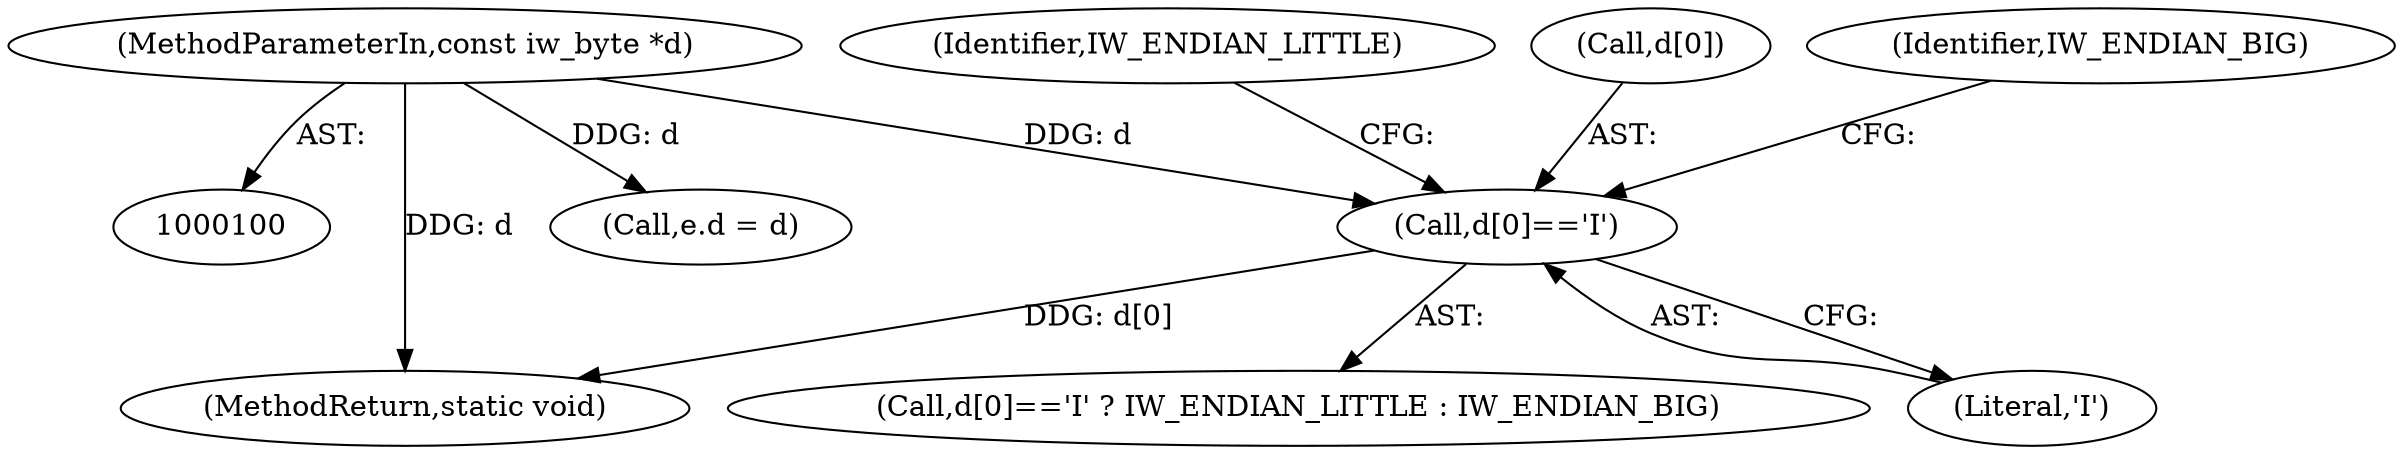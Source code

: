 digraph "0_imageworsener_b45cb1b665a14b0175b9cb1502ef7168e1fe0d5d_1@array" {
"1000132" [label="(Call,d[0]=='I')"];
"1000102" [label="(MethodParameterIn,const iw_byte *d)"];
"1000137" [label="(Identifier,IW_ENDIAN_LITTLE)"];
"1000136" [label="(Literal,'I')"];
"1000131" [label="(Call,d[0]=='I' ? IW_ENDIAN_LITTLE : IW_ENDIAN_BIG)"];
"1000102" [label="(MethodParameterIn,const iw_byte *d)"];
"1000132" [label="(Call,d[0]=='I')"];
"1000154" [label="(MethodReturn,static void)"];
"1000117" [label="(Call,e.d = d)"];
"1000133" [label="(Call,d[0])"];
"1000138" [label="(Identifier,IW_ENDIAN_BIG)"];
"1000132" -> "1000131"  [label="AST: "];
"1000132" -> "1000136"  [label="CFG: "];
"1000133" -> "1000132"  [label="AST: "];
"1000136" -> "1000132"  [label="AST: "];
"1000137" -> "1000132"  [label="CFG: "];
"1000138" -> "1000132"  [label="CFG: "];
"1000132" -> "1000154"  [label="DDG: d[0]"];
"1000102" -> "1000132"  [label="DDG: d"];
"1000102" -> "1000100"  [label="AST: "];
"1000102" -> "1000154"  [label="DDG: d"];
"1000102" -> "1000117"  [label="DDG: d"];
}

